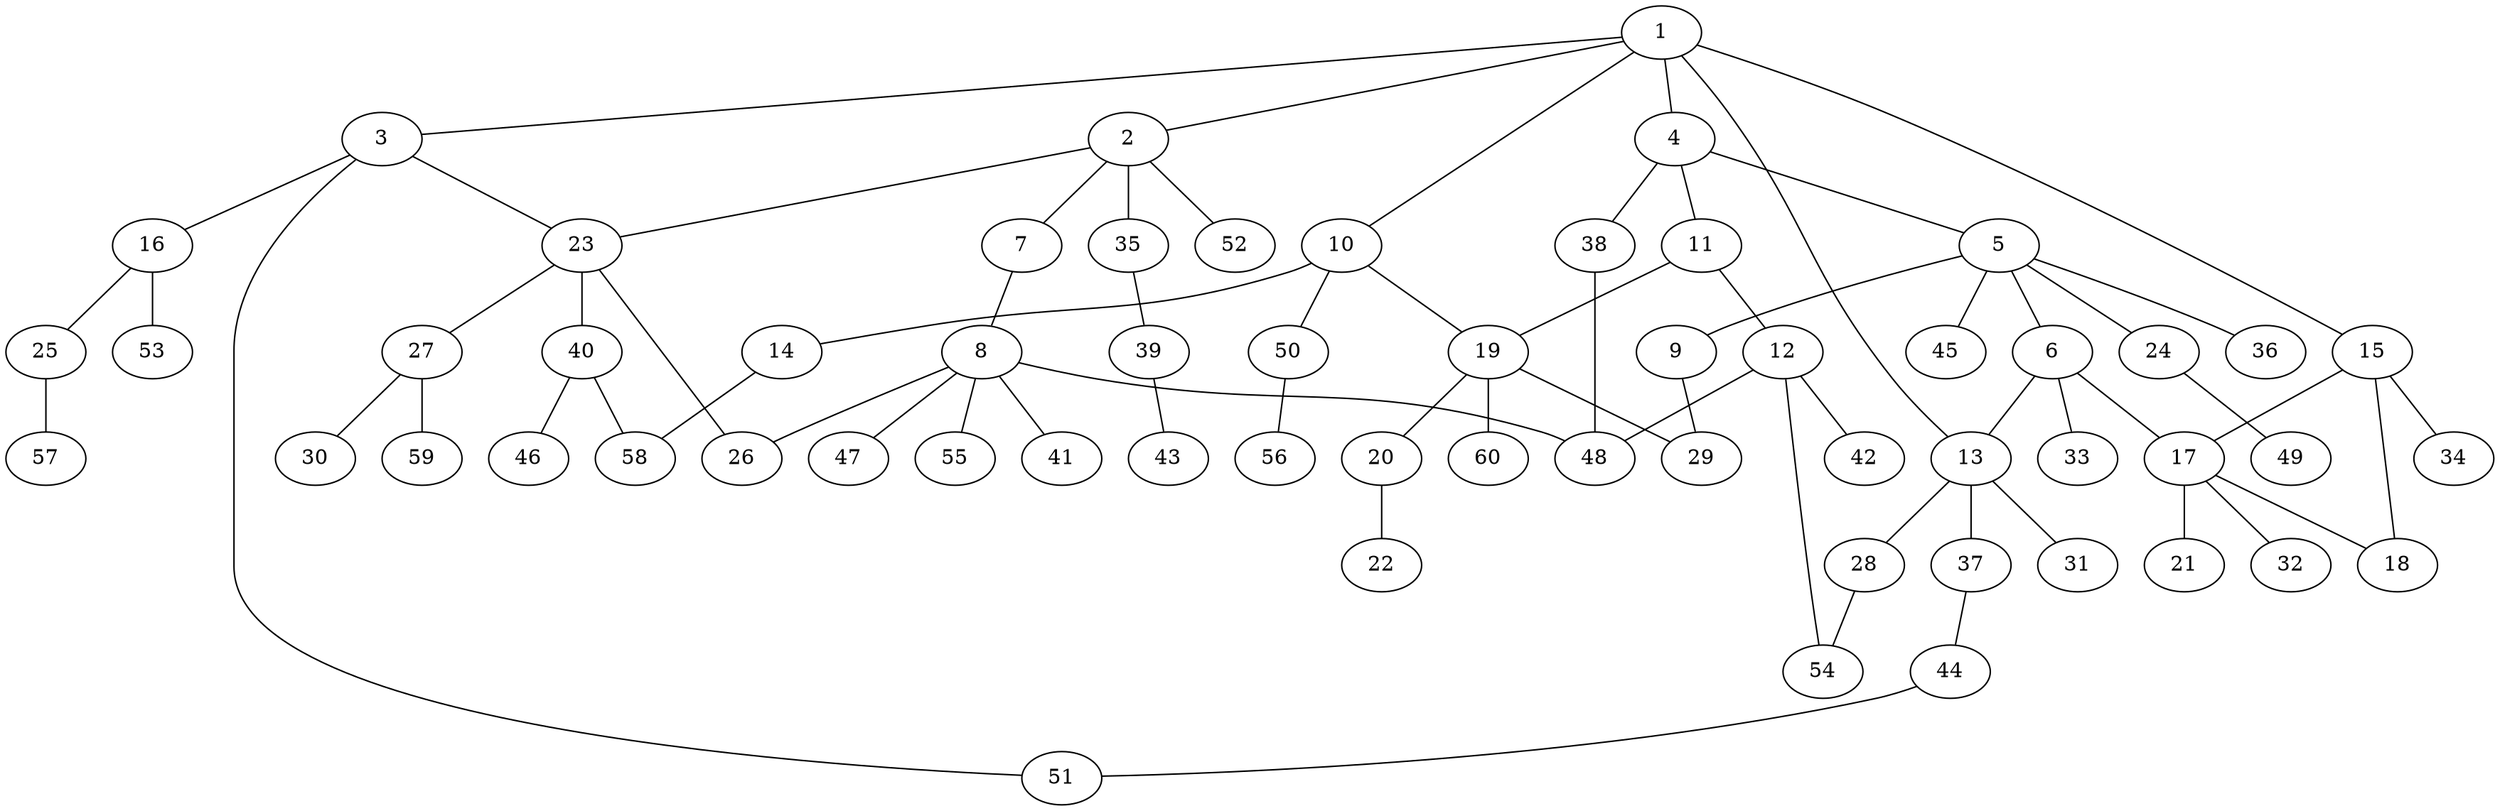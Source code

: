 graph graphname {1--2
1--3
1--4
1--10
1--13
1--15
2--7
2--23
2--35
2--52
3--16
3--23
3--51
4--5
4--11
4--38
5--6
5--9
5--24
5--36
5--45
6--13
6--17
6--33
7--8
8--26
8--41
8--47
8--48
8--55
9--29
10--14
10--19
10--50
11--12
11--19
12--42
12--48
12--54
13--28
13--31
13--37
14--58
15--17
15--18
15--34
16--25
16--53
17--18
17--21
17--32
19--20
19--29
19--60
20--22
23--26
23--27
23--40
24--49
25--57
27--30
27--59
28--54
35--39
37--44
38--48
39--43
40--46
40--58
44--51
50--56
}